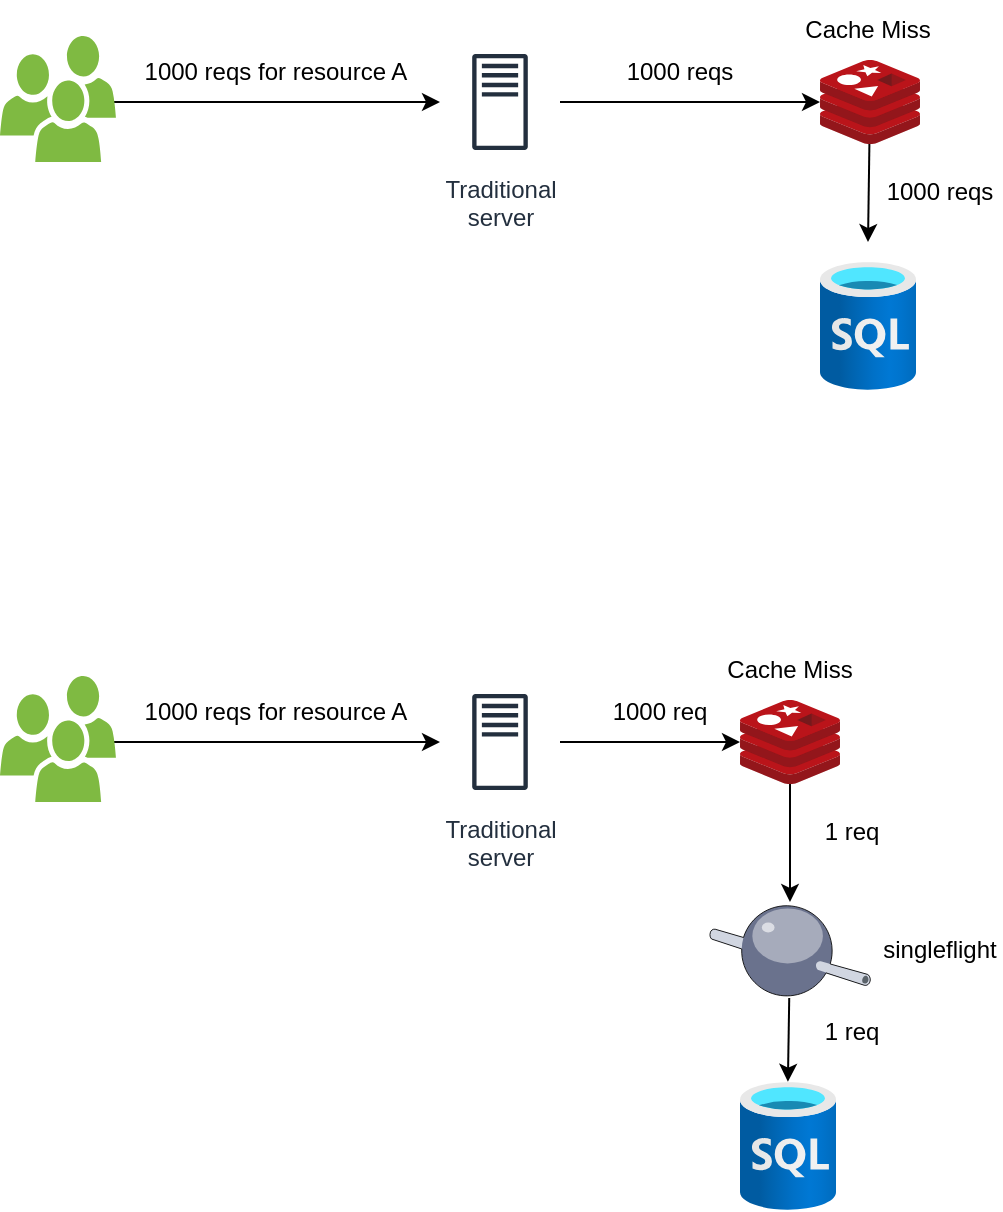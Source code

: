 <mxfile>
    <diagram id="OKTXNwlLwih3Ch4nXmAJ" name="Page-1">
        <mxGraphModel dx="902" dy="324" grid="1" gridSize="10" guides="1" tooltips="1" connect="1" arrows="1" fold="1" page="1" pageScale="1" pageWidth="1920" pageHeight="1200" math="0" shadow="0">
            <root>
                <mxCell id="0"/>
                <mxCell id="1" parent="0"/>
                <mxCell id="10" value="" style="edgeStyle=none;html=1;" parent="1" target="9" edge="1">
                    <mxGeometry relative="1" as="geometry">
                        <mxPoint x="279.923" y="240" as="sourcePoint"/>
                    </mxGeometry>
                </mxCell>
                <mxCell id="35" style="edgeStyle=none;html=1;" edge="1" parent="1" source="7">
                    <mxGeometry relative="1" as="geometry">
                        <mxPoint x="664" y="310" as="targetPoint"/>
                    </mxGeometry>
                </mxCell>
                <mxCell id="7" value="" style="sketch=0;aspect=fixed;html=1;points=[];align=center;image;fontSize=12;image=img/lib/mscae/Cache_Redis_Product.svg;" parent="1" vertex="1">
                    <mxGeometry x="640" y="219" width="50" height="42" as="geometry"/>
                </mxCell>
                <mxCell id="8" value="" style="aspect=fixed;html=1;points=[];align=center;image;fontSize=12;image=img/lib/azure2/databases/SQL_Database.svg;direction=east;" parent="1" vertex="1">
                    <mxGeometry x="640" y="320" width="48" height="64" as="geometry"/>
                </mxCell>
                <mxCell id="34" style="edgeStyle=none;html=1;" edge="1" parent="1" source="9" target="7">
                    <mxGeometry relative="1" as="geometry"/>
                </mxCell>
                <mxCell id="9" value="Traditional&#10;server" style="sketch=0;outlineConnect=0;fontColor=#232F3E;gradientColor=none;strokeColor=#232F3E;fillColor=#ffffff;dashed=0;verticalLabelPosition=bottom;verticalAlign=top;align=center;html=1;fontSize=12;fontStyle=0;aspect=fixed;shape=mxgraph.aws4.resourceIcon;resIcon=mxgraph.aws4.traditional_server;" parent="1" vertex="1">
                    <mxGeometry x="450" y="210" width="60" height="60" as="geometry"/>
                </mxCell>
                <mxCell id="13" value="1000 reqs" style="text;html=1;strokeColor=none;fillColor=none;align=center;verticalAlign=middle;whiteSpace=wrap;rounded=0;" parent="1" vertex="1">
                    <mxGeometry x="540" y="210" width="60" height="30" as="geometry"/>
                </mxCell>
                <mxCell id="14" value="1000 reqs" style="text;html=1;strokeColor=none;fillColor=none;align=center;verticalAlign=middle;whiteSpace=wrap;rounded=0;" parent="1" vertex="1">
                    <mxGeometry x="670.23" y="270" width="60" height="30" as="geometry"/>
                </mxCell>
                <mxCell id="15" value="1000 reqs for resource A" style="text;html=1;strokeColor=none;fillColor=none;align=center;verticalAlign=middle;whiteSpace=wrap;rounded=0;" parent="1" vertex="1">
                    <mxGeometry x="287.96" y="210" width="160" height="30" as="geometry"/>
                </mxCell>
                <mxCell id="16" value="Cache Miss" style="text;html=1;strokeColor=none;fillColor=none;align=center;verticalAlign=middle;whiteSpace=wrap;rounded=0;" parent="1" vertex="1">
                    <mxGeometry x="626" y="189" width="76" height="30" as="geometry"/>
                </mxCell>
                <mxCell id="17" value="" style="sketch=0;pointerEvents=1;shadow=0;dashed=0;html=1;strokeColor=none;labelPosition=center;verticalLabelPosition=bottom;verticalAlign=top;outlineConnect=0;align=center;shape=mxgraph.office.users.users;fillColor=#7FBA42;" parent="1" vertex="1">
                    <mxGeometry x="230" y="207" width="57.96" height="63" as="geometry"/>
                </mxCell>
                <mxCell id="20" value="" style="edgeStyle=none;html=1;" parent="1" target="23" edge="1">
                    <mxGeometry relative="1" as="geometry">
                        <mxPoint x="279.923" y="560" as="sourcePoint"/>
                    </mxGeometry>
                </mxCell>
                <mxCell id="38" style="edgeStyle=none;html=1;" edge="1" parent="1" source="21" target="30">
                    <mxGeometry relative="1" as="geometry"/>
                </mxCell>
                <mxCell id="21" value="" style="sketch=0;aspect=fixed;html=1;points=[];align=center;image;fontSize=12;image=img/lib/mscae/Cache_Redis_Product.svg;" parent="1" vertex="1">
                    <mxGeometry x="600" y="539" width="50" height="42" as="geometry"/>
                </mxCell>
                <mxCell id="22" value="" style="aspect=fixed;html=1;points=[];align=center;image;fontSize=12;image=img/lib/azure2/databases/SQL_Database.svg;direction=east;" parent="1" vertex="1">
                    <mxGeometry x="600" y="730" width="48" height="64" as="geometry"/>
                </mxCell>
                <mxCell id="23" value="Traditional&#10;server" style="sketch=0;outlineConnect=0;fontColor=#232F3E;gradientColor=none;strokeColor=#232F3E;fillColor=#ffffff;dashed=0;verticalLabelPosition=bottom;verticalAlign=top;align=center;html=1;fontSize=12;fontStyle=0;aspect=fixed;shape=mxgraph.aws4.resourceIcon;resIcon=mxgraph.aws4.traditional_server;" parent="1" vertex="1">
                    <mxGeometry x="450" y="530" width="60" height="60" as="geometry"/>
                </mxCell>
                <mxCell id="25" value="1 req" style="text;html=1;strokeColor=none;fillColor=none;align=center;verticalAlign=middle;whiteSpace=wrap;rounded=0;" parent="1" vertex="1">
                    <mxGeometry x="626" y="590" width="60" height="30" as="geometry"/>
                </mxCell>
                <mxCell id="26" value="1 req" style="text;html=1;strokeColor=none;fillColor=none;align=center;verticalAlign=middle;whiteSpace=wrap;rounded=0;" parent="1" vertex="1">
                    <mxGeometry x="626" y="690" width="60" height="30" as="geometry"/>
                </mxCell>
                <mxCell id="28" value="Cache Miss" style="text;html=1;strokeColor=none;fillColor=none;align=center;verticalAlign=middle;whiteSpace=wrap;rounded=0;" parent="1" vertex="1">
                    <mxGeometry x="587" y="509" width="76" height="30" as="geometry"/>
                </mxCell>
                <mxCell id="29" value="" style="sketch=0;pointerEvents=1;shadow=0;dashed=0;html=1;strokeColor=none;labelPosition=center;verticalLabelPosition=bottom;verticalAlign=top;outlineConnect=0;align=center;shape=mxgraph.office.users.users;fillColor=#7FBA42;" parent="1" vertex="1">
                    <mxGeometry x="230" y="527" width="57.96" height="63" as="geometry"/>
                </mxCell>
                <mxCell id="39" style="edgeStyle=none;html=1;entryX=0.499;entryY=-0.002;entryDx=0;entryDy=0;entryPerimeter=0;" edge="1" parent="1" source="30" target="22">
                    <mxGeometry relative="1" as="geometry"/>
                </mxCell>
                <mxCell id="30" value="" style="verticalLabelPosition=bottom;sketch=0;aspect=fixed;html=1;verticalAlign=top;strokeColor=none;align=center;outlineConnect=0;shape=mxgraph.citrix.middleware;" parent="1" vertex="1">
                    <mxGeometry x="584.76" y="640" width="80.47" height="48" as="geometry"/>
                </mxCell>
                <mxCell id="32" value="singleflight" style="text;html=1;strokeColor=none;fillColor=none;align=center;verticalAlign=middle;whiteSpace=wrap;rounded=0;" parent="1" vertex="1">
                    <mxGeometry x="670.23" y="649" width="60" height="30" as="geometry"/>
                </mxCell>
                <mxCell id="33" value="1000 req" style="text;html=1;strokeColor=none;fillColor=none;align=center;verticalAlign=middle;whiteSpace=wrap;rounded=0;" parent="1" vertex="1">
                    <mxGeometry x="530" y="530" width="60" height="30" as="geometry"/>
                </mxCell>
                <mxCell id="36" value="1000 reqs for resource A" style="text;html=1;strokeColor=none;fillColor=none;align=center;verticalAlign=middle;whiteSpace=wrap;rounded=0;" vertex="1" parent="1">
                    <mxGeometry x="287.96" y="530" width="160" height="30" as="geometry"/>
                </mxCell>
                <mxCell id="37" value="" style="endArrow=classic;html=1;" edge="1" parent="1" source="23" target="21">
                    <mxGeometry width="50" height="50" relative="1" as="geometry">
                        <mxPoint x="700" y="590" as="sourcePoint"/>
                        <mxPoint x="750" y="540" as="targetPoint"/>
                    </mxGeometry>
                </mxCell>
            </root>
        </mxGraphModel>
    </diagram>
</mxfile>